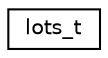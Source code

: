 digraph "Graphical Class Hierarchy"
{
 // LATEX_PDF_SIZE
  edge [fontname="Helvetica",fontsize="10",labelfontname="Helvetica",labelfontsize="10"];
  node [fontname="Helvetica",fontsize="10",shape=record];
  rankdir="LR";
  Node0 [label="lots_t",height=0.2,width=0.4,color="black", fillcolor="white", style="filled",URL="$classlots__t.html",tooltip=" "];
}
